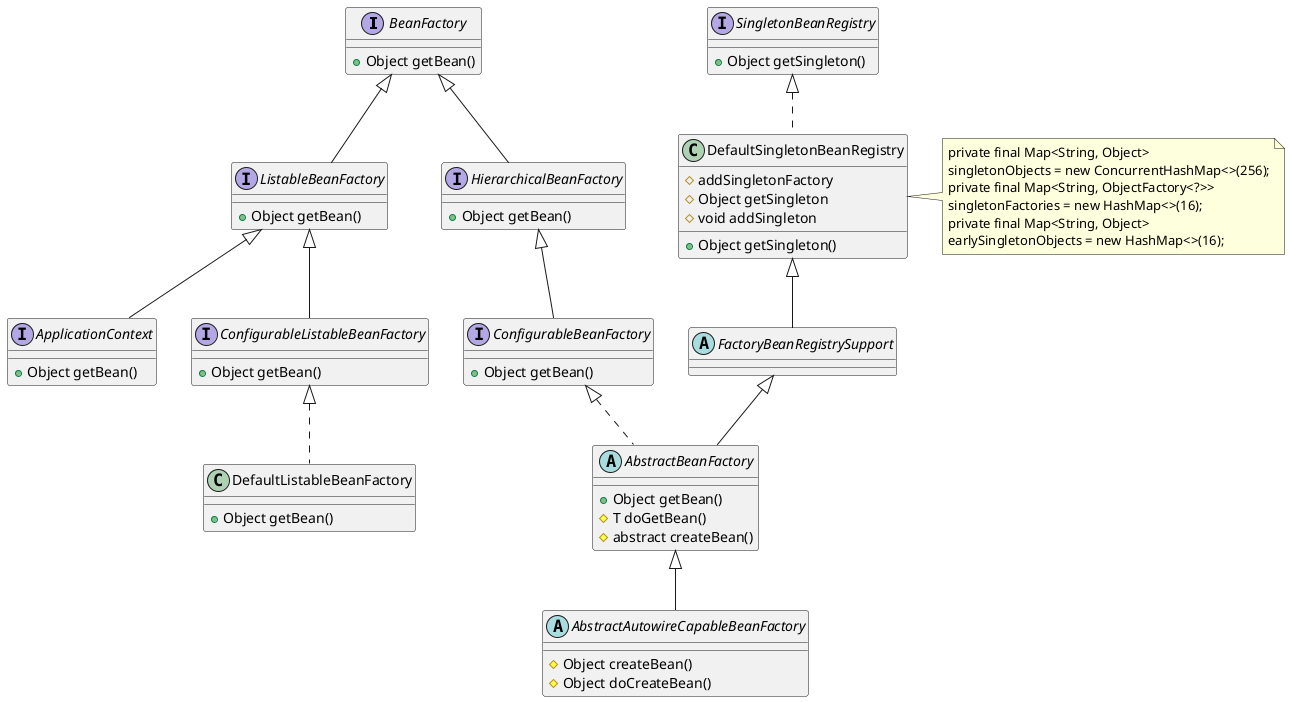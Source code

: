@startuml
'https://plantuml.com/class-diagram
'因为 Java 与咖啡之间的联系，
'所以咖啡的原材料咖啡豆（Java Bean）
'就自然而然地成为了 Spring 中代
'表一种基本单元的名称。
'Spring源码中的抽象工厂模式
'参考： https://blog.csdn.net/zhouwenxiamg/article/details/138059163

interface BeanFactory {
    + Object getBean()
}

interface ListableBeanFactory extends BeanFactory {
    + Object getBean()
}
interface HierarchicalBeanFactory extends BeanFactory {
    + Object getBean()
}

interface ConfigurableBeanFactory extends HierarchicalBeanFactory {
    + Object getBean()
}

abstract AbstractBeanFactory extends FactoryBeanRegistrySupport implements ConfigurableBeanFactory {
    + Object getBean()
   # T doGetBean()
   #abstract createBean()
}

abstract class AbstractAutowireCapableBeanFactory extends AbstractBeanFactory{
#Object createBean()
# Object doCreateBean()
}



interface ApplicationContext extends ListableBeanFactory{
    + Object getBean()
}

interface ConfigurableListableBeanFactory extends ListableBeanFactory{
+ Object getBean()
}

class DefaultListableBeanFactory implements ConfigurableListableBeanFactory {
+ Object getBean()
}


interface SingletonBeanRegistry{
+Object getSingleton()
}

class DefaultSingletonBeanRegistry implements SingletonBeanRegistry{
+Object getSingleton()
#addSingletonFactory
# Object getSingleton
# void addSingleton
}
note right of DefaultSingletonBeanRegistry
  	private final Map<String, Object>
  	singletonObjects = new ConcurrentHashMap<>(256);
  	private final Map<String, ObjectFactory<?>>
  	singletonFactories = new HashMap<>(16);
  	private final Map<String, Object>
  	earlySingletonObjects = new HashMap<>(16);
endnote

abstract class FactoryBeanRegistrySupport extends DefaultSingletonBeanRegistry{
}

@enduml

